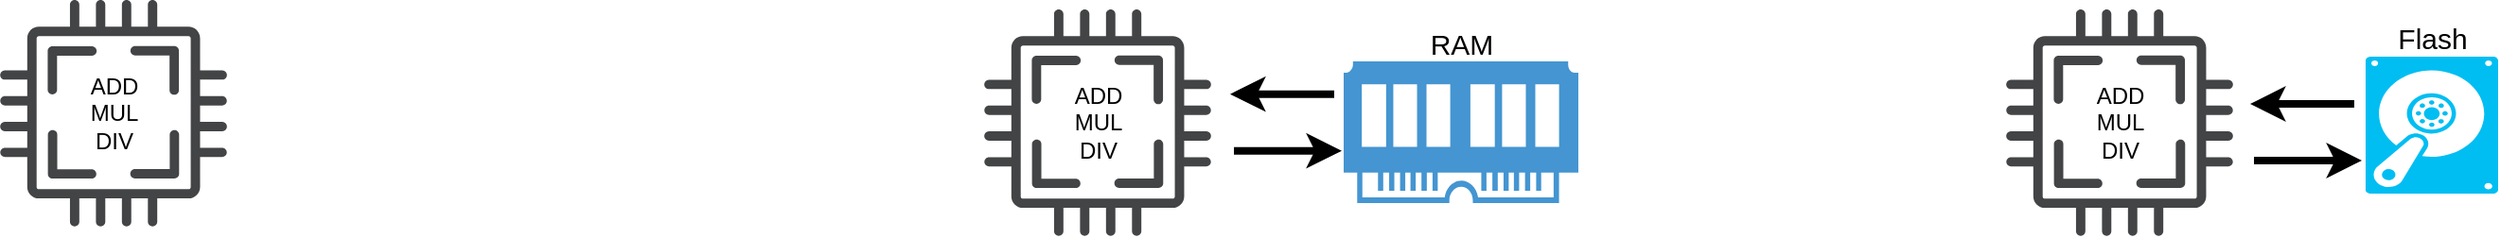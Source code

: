 <mxfile>
    <diagram id="7QXH1sRxgtqFT6DofGkj" name="Page-1">
        <mxGraphModel dx="1449" dy="704" grid="1" gridSize="10" guides="1" tooltips="1" connect="1" arrows="1" fold="1" page="1" pageScale="1" pageWidth="827" pageHeight="1169" math="0" shadow="0">
            <root>
                <mxCell id="0"/>
                <mxCell id="1" parent="0"/>
                <mxCell id="2" value="" style="sketch=0;pointerEvents=1;shadow=0;dashed=0;html=1;strokeColor=none;fillColor=#434445;aspect=fixed;labelPosition=center;verticalLabelPosition=bottom;verticalAlign=top;align=center;outlineConnect=0;shape=mxgraph.vvd.cpu;" parent="1" vertex="1">
                    <mxGeometry x="100" y="200" width="120" height="120" as="geometry"/>
                </mxCell>
                <mxCell id="3" value="ADD&lt;br&gt;MUL&lt;br&gt;DIV" style="text;html=1;align=center;verticalAlign=middle;resizable=0;points=[];autosize=1;strokeColor=none;fillColor=none;" parent="1" vertex="1">
                    <mxGeometry x="140" y="235" width="40" height="50" as="geometry"/>
                </mxCell>
                <mxCell id="4" value="" style="sketch=0;pointerEvents=1;shadow=0;dashed=0;html=1;strokeColor=none;fillColor=#434445;aspect=fixed;labelPosition=center;verticalLabelPosition=bottom;verticalAlign=top;align=center;outlineConnect=0;shape=mxgraph.vvd.cpu;" parent="1" vertex="1">
                    <mxGeometry x="620" y="205" width="120" height="120" as="geometry"/>
                </mxCell>
                <mxCell id="5" value="ADD&lt;br&gt;MUL&lt;br&gt;DIV" style="text;html=1;align=center;verticalAlign=middle;resizable=0;points=[];autosize=1;strokeColor=none;fillColor=none;" parent="1" vertex="1">
                    <mxGeometry x="660" y="240" width="40" height="50" as="geometry"/>
                </mxCell>
                <mxCell id="6" value="" style="pointerEvents=1;shadow=0;dashed=0;html=1;strokeColor=none;fillColor=#4495D1;labelPosition=center;verticalLabelPosition=bottom;verticalAlign=top;align=center;outlineConnect=0;shape=mxgraph.veeam.ram;" parent="1" vertex="1">
                    <mxGeometry x="810" y="232.5" width="124" height="75" as="geometry"/>
                </mxCell>
                <mxCell id="8" value="" style="verticalLabelPosition=bottom;html=1;verticalAlign=top;align=center;strokeColor=none;fillColor=#00BEF2;shape=mxgraph.azure.vhd;pointerEvents=1;" parent="1" vertex="1">
                    <mxGeometry x="1350" y="230" width="70" height="72.5" as="geometry"/>
                </mxCell>
                <mxCell id="9" value="" style="sketch=0;pointerEvents=1;shadow=0;dashed=0;html=1;strokeColor=none;fillColor=#434445;aspect=fixed;labelPosition=center;verticalLabelPosition=bottom;verticalAlign=top;align=center;outlineConnect=0;shape=mxgraph.vvd.cpu;" parent="1" vertex="1">
                    <mxGeometry x="1160" y="205" width="120" height="120" as="geometry"/>
                </mxCell>
                <mxCell id="10" value="ADD&lt;br&gt;MUL&lt;br&gt;DIV" style="text;html=1;align=center;verticalAlign=middle;resizable=0;points=[];autosize=1;strokeColor=none;fillColor=none;" parent="1" vertex="1">
                    <mxGeometry x="1200" y="240" width="40" height="50" as="geometry"/>
                </mxCell>
                <mxCell id="16" value="&lt;font style=&quot;font-size: 15px&quot;&gt;RAM&lt;/font&gt;" style="text;html=1;align=center;verticalAlign=middle;resizable=0;points=[];autosize=1;strokeColor=none;fillColor=none;" parent="1" vertex="1">
                    <mxGeometry x="847" y="212.5" width="50" height="20" as="geometry"/>
                </mxCell>
                <mxCell id="17" value="&lt;font style=&quot;font-size: 15px&quot;&gt;Flash&lt;/font&gt;" style="text;html=1;align=center;verticalAlign=middle;resizable=0;points=[];autosize=1;strokeColor=none;fillColor=none;" parent="1" vertex="1">
                    <mxGeometry x="1360" y="210" width="50" height="20" as="geometry"/>
                </mxCell>
                <mxCell id="18" style="edgeStyle=orthogonalEdgeStyle;html=1;strokeWidth=4;" parent="1" edge="1">
                    <mxGeometry relative="1" as="geometry">
                        <mxPoint x="1291" y="285" as="sourcePoint"/>
                        <mxPoint x="1348" y="285" as="targetPoint"/>
                        <Array as="points">
                            <mxPoint x="1291" y="285"/>
                        </Array>
                    </mxGeometry>
                </mxCell>
                <mxCell id="19" style="html=1;edgeStyle=orthogonalEdgeStyle;strokeWidth=4;" parent="1" edge="1">
                    <mxGeometry relative="1" as="geometry">
                        <mxPoint x="1344" y="255" as="sourcePoint"/>
                        <mxPoint x="1289" y="255" as="targetPoint"/>
                    </mxGeometry>
                </mxCell>
                <mxCell id="20" style="edgeStyle=orthogonalEdgeStyle;html=1;strokeWidth=4;" edge="1" parent="1">
                    <mxGeometry relative="1" as="geometry">
                        <mxPoint x="752" y="279.83" as="sourcePoint"/>
                        <mxPoint x="809" y="279.83" as="targetPoint"/>
                        <Array as="points">
                            <mxPoint x="752" y="279.83"/>
                        </Array>
                    </mxGeometry>
                </mxCell>
                <mxCell id="21" style="html=1;edgeStyle=orthogonalEdgeStyle;strokeWidth=4;" edge="1" parent="1">
                    <mxGeometry relative="1" as="geometry">
                        <mxPoint x="805.0" y="249.83" as="sourcePoint"/>
                        <mxPoint x="750.0" y="249.83" as="targetPoint"/>
                    </mxGeometry>
                </mxCell>
            </root>
        </mxGraphModel>
    </diagram>
</mxfile>